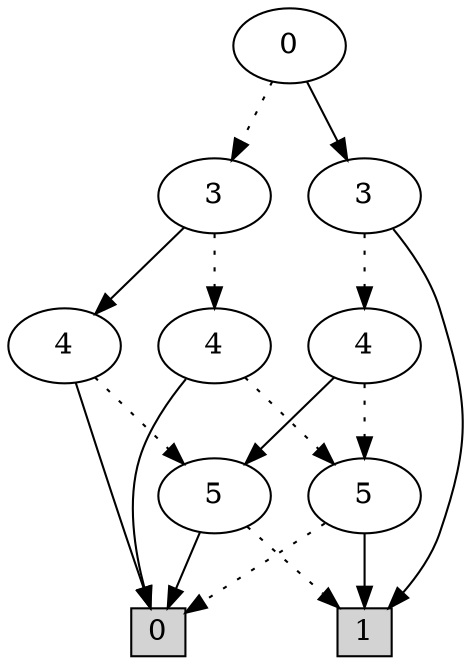 digraph G {
0 [shape=box, label="0", style=filled, shape=box, height=0.3, width=0.3];
1 [shape=box, label="1", style=filled, shape=box, height=0.3, width=0.3];
263 [label="0"];
263 -> 219 [style=dotted];
263 -> 262 [style=filled];
219 [label="3"];
219 -> 211 [style=dotted];
219 -> 204 [style=filled];
211 [label="4"];
211 -> 12 [style=dotted];
211 -> 0 [style=filled];
12 [label="5"];
12 -> 0 [style=dotted];
12 -> 1 [style=filled];
204 [label="4"];
204 -> 13 [style=dotted];
204 -> 0 [style=filled];
13 [label="5"];
13 -> 1 [style=dotted];
13 -> 0 [style=filled];
262 [label="3"];
262 -> 250 [style=dotted];
262 -> 1 [style=filled];
250 [label="4"];
250 -> 12 [style=dotted];
250 -> 13 [style=filled];
}

